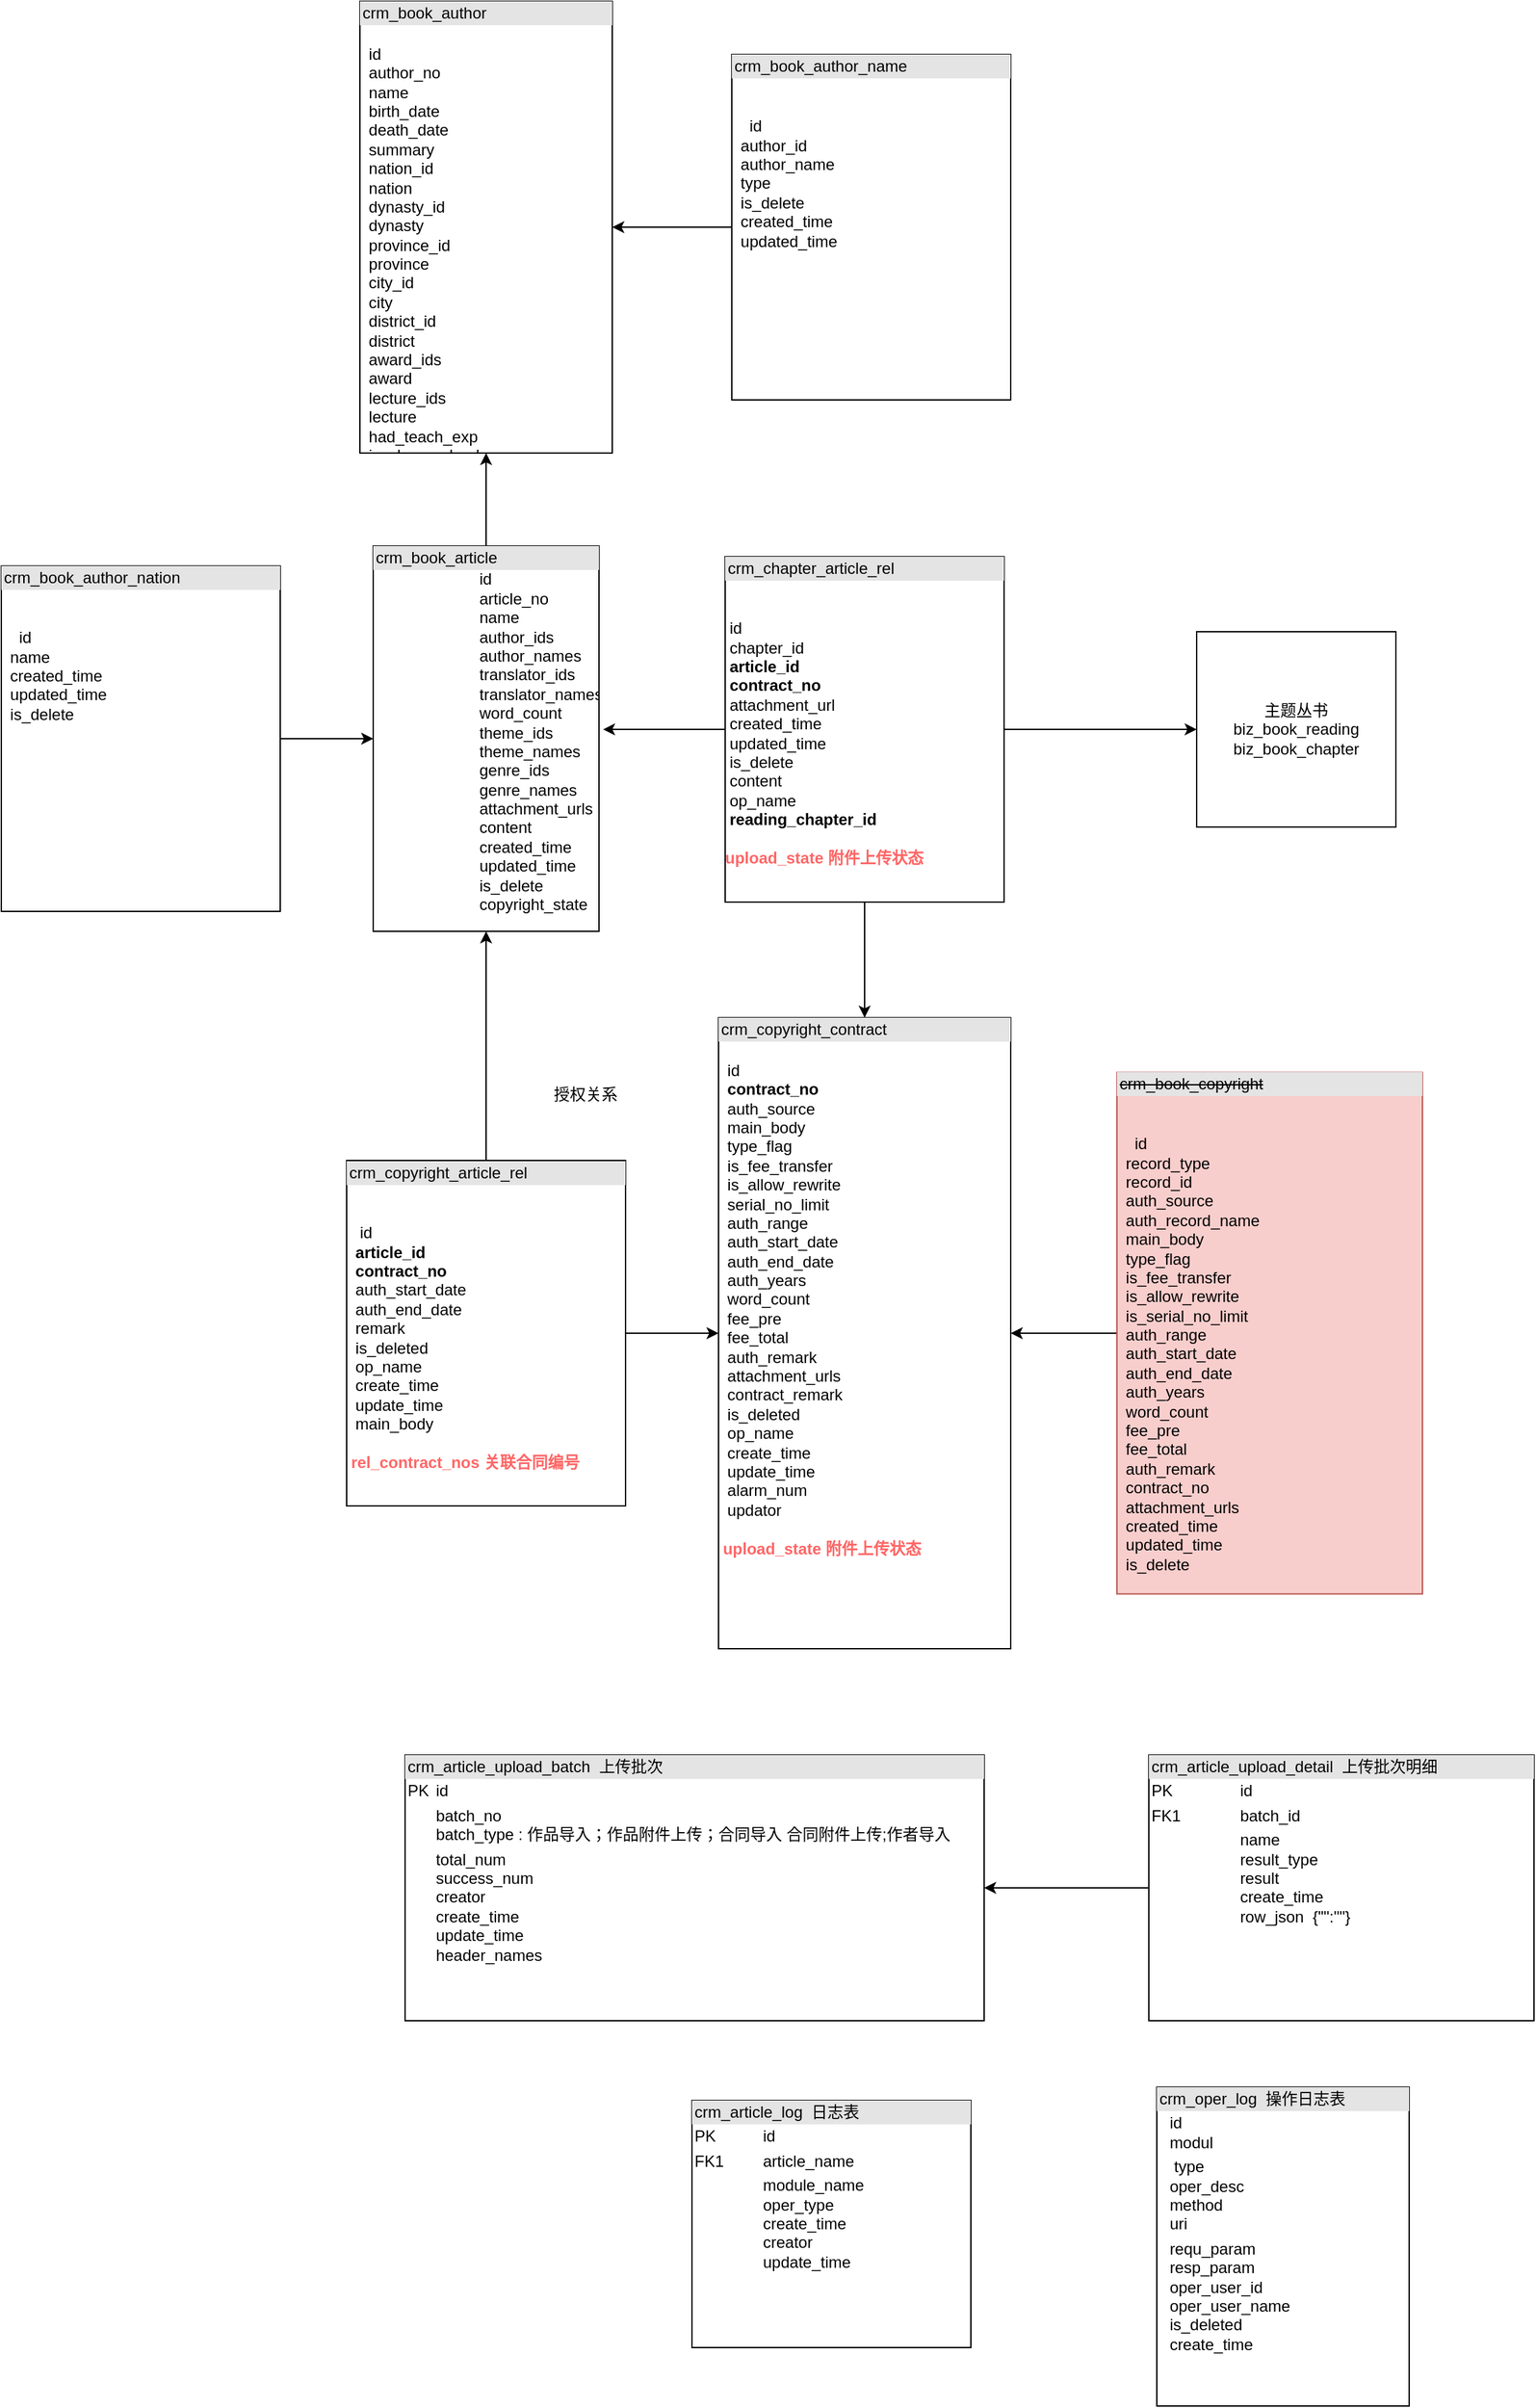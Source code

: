 <mxfile version="21.2.9" type="github">
  <diagram name="第 1 页" id="yB2aKCrz24odWWb_tVtd">
    <mxGraphModel dx="1434" dy="1933" grid="1" gridSize="10" guides="1" tooltips="1" connect="1" arrows="1" fold="1" page="1" pageScale="1" pageWidth="827" pageHeight="1169" math="0" shadow="0">
      <root>
        <mxCell id="0" />
        <mxCell id="1" parent="0" />
        <mxCell id="_Xwa_iLSkTiV_m_WX92b-16" style="edgeStyle=orthogonalEdgeStyle;rounded=0;orthogonalLoop=1;jettySize=auto;html=1;exitX=0.5;exitY=0;exitDx=0;exitDy=0;" parent="1" source="_Xwa_iLSkTiV_m_WX92b-1" target="_Xwa_iLSkTiV_m_WX92b-4" edge="1">
          <mxGeometry relative="1" as="geometry" />
        </mxCell>
        <mxCell id="_Xwa_iLSkTiV_m_WX92b-1" value="&lt;div style=&quot;box-sizing:border-box;width:100%;background:#e4e4e4;padding:2px;&quot;&gt;crm_book_article&lt;/div&gt;&lt;blockquote style=&quot;margin: 0 0 0 40px; border: none; padding: 0px;&quot;&gt;&lt;blockquote style=&quot;margin: 0 0 0 40px; border: none; padding: 0px;&quot;&gt;&lt;div&gt;&lt;span style=&quot;background-color: initial;&quot;&gt;id&lt;/span&gt;&lt;br&gt;&lt;/div&gt;&lt;/blockquote&gt;&lt;blockquote style=&quot;margin: 0 0 0 40px; border: none; padding: 0px;&quot;&gt;&lt;div&gt;article_no&lt;/div&gt;&lt;/blockquote&gt;&lt;blockquote style=&quot;margin: 0 0 0 40px; border: none; padding: 0px;&quot;&gt;&lt;div&gt;name&lt;/div&gt;&lt;/blockquote&gt;&lt;blockquote style=&quot;margin: 0 0 0 40px; border: none; padding: 0px;&quot;&gt;&lt;div&gt;author_ids&lt;/div&gt;&lt;/blockquote&gt;&lt;blockquote style=&quot;margin: 0 0 0 40px; border: none; padding: 0px;&quot;&gt;&lt;div&gt;author_names&lt;/div&gt;&lt;/blockquote&gt;&lt;blockquote style=&quot;margin: 0 0 0 40px; border: none; padding: 0px;&quot;&gt;&lt;div&gt;translator_ids&lt;/div&gt;&lt;/blockquote&gt;&lt;blockquote style=&quot;margin: 0 0 0 40px; border: none; padding: 0px;&quot;&gt;&lt;div&gt;translator_names&lt;/div&gt;&lt;/blockquote&gt;&lt;blockquote style=&quot;margin: 0 0 0 40px; border: none; padding: 0px;&quot;&gt;&lt;div&gt;word_count&lt;/div&gt;&lt;/blockquote&gt;&lt;blockquote style=&quot;margin: 0 0 0 40px; border: none; padding: 0px;&quot;&gt;&lt;div&gt;theme_ids&lt;/div&gt;&lt;/blockquote&gt;&lt;blockquote style=&quot;margin: 0 0 0 40px; border: none; padding: 0px;&quot;&gt;&lt;div&gt;theme_names&lt;/div&gt;&lt;/blockquote&gt;&lt;blockquote style=&quot;margin: 0 0 0 40px; border: none; padding: 0px;&quot;&gt;&lt;div&gt;genre_ids&lt;/div&gt;&lt;/blockquote&gt;&lt;blockquote style=&quot;margin: 0 0 0 40px; border: none; padding: 0px;&quot;&gt;&lt;div&gt;genre_names&lt;/div&gt;&lt;/blockquote&gt;&lt;blockquote style=&quot;margin: 0 0 0 40px; border: none; padding: 0px;&quot;&gt;&lt;div&gt;attachment_urls&lt;/div&gt;&lt;/blockquote&gt;&lt;blockquote style=&quot;margin: 0 0 0 40px; border: none; padding: 0px;&quot;&gt;&lt;div&gt;content&lt;/div&gt;&lt;/blockquote&gt;&lt;blockquote style=&quot;margin: 0 0 0 40px; border: none; padding: 0px;&quot;&gt;&lt;div&gt;created_time&lt;/div&gt;&lt;/blockquote&gt;&lt;blockquote style=&quot;margin: 0 0 0 40px; border: none; padding: 0px;&quot;&gt;&lt;div&gt;updated_time&lt;/div&gt;&lt;/blockquote&gt;&lt;blockquote style=&quot;margin: 0 0 0 40px; border: none; padding: 0px;&quot;&gt;&lt;div&gt;is_delete&lt;/div&gt;&lt;/blockquote&gt;&lt;blockquote style=&quot;margin: 0 0 0 40px; border: none; padding: 0px;&quot;&gt;&lt;div&gt;copyright_state&lt;/div&gt;&lt;/blockquote&gt;&lt;/blockquote&gt;" style="verticalAlign=top;align=left;overflow=fill;html=1;whiteSpace=wrap;rounded=0;" parent="1" vertex="1">
          <mxGeometry x="390" y="190" width="170" height="290" as="geometry" />
        </mxCell>
        <mxCell id="_Xwa_iLSkTiV_m_WX92b-3" style="edgeStyle=orthogonalEdgeStyle;rounded=0;orthogonalLoop=1;jettySize=auto;html=1;exitX=0;exitY=0.5;exitDx=0;exitDy=0;entryX=1.018;entryY=0.476;entryDx=0;entryDy=0;entryPerimeter=0;" parent="1" source="_Xwa_iLSkTiV_m_WX92b-2" target="_Xwa_iLSkTiV_m_WX92b-1" edge="1">
          <mxGeometry relative="1" as="geometry" />
        </mxCell>
        <mxCell id="_Xwa_iLSkTiV_m_WX92b-19" value="" style="edgeStyle=orthogonalEdgeStyle;rounded=0;orthogonalLoop=1;jettySize=auto;html=1;" parent="1" source="_Xwa_iLSkTiV_m_WX92b-2" target="_Xwa_iLSkTiV_m_WX92b-11" edge="1">
          <mxGeometry relative="1" as="geometry" />
        </mxCell>
        <mxCell id="_Xwa_iLSkTiV_m_WX92b-21" style="edgeStyle=orthogonalEdgeStyle;rounded=0;orthogonalLoop=1;jettySize=auto;html=1;exitX=1;exitY=0.5;exitDx=0;exitDy=0;entryX=0;entryY=0.5;entryDx=0;entryDy=0;" parent="1" source="_Xwa_iLSkTiV_m_WX92b-2" target="_Xwa_iLSkTiV_m_WX92b-20" edge="1">
          <mxGeometry relative="1" as="geometry" />
        </mxCell>
        <mxCell id="_Xwa_iLSkTiV_m_WX92b-2" value="&lt;div style=&quot;box-sizing:border-box;width:100%;background:#e4e4e4;padding:2px;&quot;&gt;crm_chapter_article_rel&lt;/div&gt;&lt;br&gt;&lt;br&gt;&lt;div&gt;&lt;div&gt;&amp;nbsp;id&lt;/div&gt;&lt;div&gt;&amp;nbsp;chapter_id&lt;/div&gt;&lt;div&gt;&amp;nbsp;&lt;b&gt;article_id&lt;/b&gt;&lt;/div&gt;&lt;div&gt;&amp;nbsp;&lt;b&gt;contract_no&lt;/b&gt;&lt;/div&gt;&lt;div&gt;&amp;nbsp;attachment_url&lt;/div&gt;&lt;div&gt;&amp;nbsp;created_time&lt;/div&gt;&lt;div&gt;&amp;nbsp;updated_time&lt;/div&gt;&lt;div&gt;&amp;nbsp;is_delete&lt;/div&gt;&lt;div&gt;&amp;nbsp;content&lt;/div&gt;&lt;div&gt;&amp;nbsp;op_name&lt;/div&gt;&lt;div&gt;&amp;nbsp;&lt;b&gt;reading_chapter_id&lt;/b&gt;&lt;/div&gt;&lt;/div&gt;&lt;div&gt;&lt;b&gt;&lt;br&gt;&lt;/b&gt;&lt;/div&gt;&lt;div&gt;&lt;b style=&quot;border-color: var(--border-color);&quot;&gt;&lt;font style=&quot;border-color: var(--border-color);&quot; color=&quot;#ff6666&quot;&gt;upload_state 附件上传状态&amp;nbsp;&lt;/font&gt;&lt;/b&gt;&lt;b&gt;&lt;br&gt;&lt;/b&gt;&lt;/div&gt;" style="verticalAlign=top;align=left;overflow=fill;html=1;whiteSpace=wrap;rounded=0;" parent="1" vertex="1">
          <mxGeometry x="655" y="198" width="210" height="260" as="geometry" />
        </mxCell>
        <mxCell id="_Xwa_iLSkTiV_m_WX92b-4" value="&lt;div style=&quot;box-sizing:border-box;width:100%;background:#e4e4e4;padding:2px;&quot;&gt;crm_book_author&lt;/div&gt;&lt;br&gt;&lt;div&gt;&amp;nbsp; id&lt;/div&gt;&lt;div&gt;&amp;nbsp; author_no&lt;/div&gt;&lt;div&gt;&amp;nbsp; name&lt;/div&gt;&lt;div&gt;&amp;nbsp; birth_date&lt;/div&gt;&lt;div&gt;&amp;nbsp; death_date&lt;/div&gt;&lt;div&gt;&amp;nbsp; summary&lt;/div&gt;&lt;div&gt;&amp;nbsp; nation_id&lt;/div&gt;&lt;div&gt;&amp;nbsp; nation&lt;/div&gt;&lt;div&gt;&amp;nbsp; dynasty_id&lt;/div&gt;&lt;div&gt;&amp;nbsp; dynasty&lt;/div&gt;&lt;div&gt;&amp;nbsp; province_id&lt;/div&gt;&lt;div&gt;&amp;nbsp; province&lt;/div&gt;&lt;div&gt;&amp;nbsp; city_id&lt;/div&gt;&lt;div&gt;&amp;nbsp; city&lt;/div&gt;&lt;div&gt;&amp;nbsp; district_id&lt;/div&gt;&lt;div&gt;&amp;nbsp; district&lt;/div&gt;&lt;div&gt;&amp;nbsp; award_ids&lt;/div&gt;&lt;div&gt;&amp;nbsp; award&lt;/div&gt;&lt;div&gt;&amp;nbsp; lecture_ids&lt;/div&gt;&lt;div&gt;&amp;nbsp; lecture&lt;/div&gt;&lt;div&gt;&amp;nbsp; had_teach_exp&lt;/div&gt;&lt;div&gt;&amp;nbsp; is_choose_book&lt;/div&gt;&lt;div&gt;&amp;nbsp; cooperation_type&lt;/div&gt;&lt;div&gt;&amp;nbsp; cooperation&lt;/div&gt;&lt;div&gt;&amp;nbsp; contact_man&lt;/div&gt;&lt;div&gt;&amp;nbsp; contact_relation&lt;/div&gt;&lt;div&gt;&amp;nbsp; contact_tel&lt;/div&gt;&lt;div&gt;&amp;nbsp; contact_wechat&lt;/div&gt;&lt;div&gt;&amp;nbsp; contact_email&lt;/div&gt;&lt;div&gt;&amp;nbsp; contact_address&lt;/div&gt;&lt;div&gt;&amp;nbsp; auth_speed_times&lt;/div&gt;&lt;div&gt;&amp;nbsp; series_fee_pre&lt;/div&gt;&lt;div&gt;&amp;nbsp; magazine_fee_pre&lt;/div&gt;&lt;div&gt;&amp;nbsp; live_fee_pre&lt;/div&gt;&lt;div&gt;&amp;nbsp; recorded_fee_pre&lt;/div&gt;&lt;div&gt;&amp;nbsp; outline_fee_pre&lt;/div&gt;&lt;div&gt;&amp;nbsp; opening_bank&lt;/div&gt;&lt;div&gt;&amp;nbsp; account_name&lt;/div&gt;&lt;div&gt;&amp;nbsp; bank_account&lt;/div&gt;&lt;div&gt;&amp;nbsp; bank_branch_no&lt;/div&gt;&lt;div&gt;&amp;nbsp; created_time&lt;/div&gt;&lt;div&gt;&amp;nbsp; updated_time&lt;/div&gt;&lt;div&gt;&amp;nbsp; is_delete&lt;/div&gt;&lt;div&gt;&lt;div&gt;&amp;nbsp;&amp;nbsp;&lt;/div&gt;&lt;/div&gt;" style="verticalAlign=top;align=left;overflow=fill;html=1;whiteSpace=wrap;rounded=0;" parent="1" vertex="1">
          <mxGeometry x="380" y="-220" width="190" height="340" as="geometry" />
        </mxCell>
        <mxCell id="_Xwa_iLSkTiV_m_WX92b-17" value="" style="edgeStyle=orthogonalEdgeStyle;rounded=0;orthogonalLoop=1;jettySize=auto;html=1;" parent="1" source="_Xwa_iLSkTiV_m_WX92b-6" target="_Xwa_iLSkTiV_m_WX92b-4" edge="1">
          <mxGeometry relative="1" as="geometry" />
        </mxCell>
        <mxCell id="_Xwa_iLSkTiV_m_WX92b-6" value="&lt;div style=&quot;box-sizing:border-box;width:100%;background:#e4e4e4;padding:2px;&quot;&gt;crm_book_author_name&lt;/div&gt;&lt;br&gt;&lt;br&gt;&lt;div&gt;&lt;div&gt;&amp;nbsp;&amp;nbsp;&amp;nbsp; id&lt;/div&gt;&lt;div&gt;&amp;nbsp; author_id&lt;/div&gt;&lt;div&gt;&amp;nbsp; author_name&lt;/div&gt;&lt;div&gt;&amp;nbsp; type&lt;/div&gt;&lt;div&gt;&amp;nbsp; is_delete&lt;/div&gt;&lt;div&gt;&amp;nbsp; created_time&lt;/div&gt;&lt;div&gt;&amp;nbsp; updated_time&lt;/div&gt;&lt;/div&gt;" style="verticalAlign=top;align=left;overflow=fill;html=1;whiteSpace=wrap;rounded=0;" parent="1" vertex="1">
          <mxGeometry x="660" y="-180" width="210" height="260" as="geometry" />
        </mxCell>
        <mxCell id="_Xwa_iLSkTiV_m_WX92b-18" value="" style="edgeStyle=orthogonalEdgeStyle;rounded=0;orthogonalLoop=1;jettySize=auto;html=1;" parent="1" source="_Xwa_iLSkTiV_m_WX92b-7" target="_Xwa_iLSkTiV_m_WX92b-1" edge="1">
          <mxGeometry relative="1" as="geometry" />
        </mxCell>
        <mxCell id="_Xwa_iLSkTiV_m_WX92b-7" value="&lt;div style=&quot;box-sizing:border-box;width:100%;background:#e4e4e4;padding:2px;&quot;&gt;crm_book_author_nation&lt;/div&gt;&lt;br&gt;&lt;br&gt;&lt;div&gt;&lt;div&gt;&amp;nbsp;&amp;nbsp;&amp;nbsp; id&lt;/div&gt;&lt;div&gt;&amp;nbsp; name&lt;/div&gt;&lt;div&gt;&amp;nbsp; created_time&lt;/div&gt;&lt;div&gt;&amp;nbsp; updated_time&lt;/div&gt;&lt;div&gt;&amp;nbsp; is_delete&lt;/div&gt;&lt;/div&gt;" style="verticalAlign=top;align=left;overflow=fill;html=1;whiteSpace=wrap;rounded=0;" parent="1" vertex="1">
          <mxGeometry x="110" y="205" width="210" height="260" as="geometry" />
        </mxCell>
        <mxCell id="_Xwa_iLSkTiV_m_WX92b-12" value="" style="edgeStyle=orthogonalEdgeStyle;rounded=0;orthogonalLoop=1;jettySize=auto;html=1;" parent="1" source="_Xwa_iLSkTiV_m_WX92b-9" target="_Xwa_iLSkTiV_m_WX92b-11" edge="1">
          <mxGeometry relative="1" as="geometry" />
        </mxCell>
        <mxCell id="_Xwa_iLSkTiV_m_WX92b-9" value="&lt;div style=&quot;box-sizing:border-box;width:100%;background:#e4e4e4;padding:2px;&quot;&gt;&lt;strike&gt;crm_book_copyright&lt;/strike&gt;&lt;/div&gt;&lt;br&gt;&lt;br&gt;&lt;div&gt;&lt;div&gt;&amp;nbsp;&amp;nbsp;&amp;nbsp; id&lt;/div&gt;&lt;div&gt;&amp;nbsp; record_type&lt;/div&gt;&lt;div&gt;&amp;nbsp; record_id&lt;/div&gt;&lt;div&gt;&amp;nbsp; auth_source&lt;/div&gt;&lt;div&gt;&amp;nbsp; auth_record_name&lt;/div&gt;&lt;div&gt;&amp;nbsp; main_body&lt;/div&gt;&lt;div&gt;&amp;nbsp; type_flag&lt;/div&gt;&lt;div&gt;&amp;nbsp; is_fee_transfer&lt;/div&gt;&lt;div&gt;&amp;nbsp; is_allow_rewrite&lt;/div&gt;&lt;div&gt;&amp;nbsp; is_serial_no_limit&lt;/div&gt;&lt;div&gt;&amp;nbsp; auth_range&lt;/div&gt;&lt;div&gt;&amp;nbsp; auth_start_date&lt;/div&gt;&lt;div&gt;&amp;nbsp; auth_end_date&lt;/div&gt;&lt;div&gt;&amp;nbsp; auth_years&lt;/div&gt;&lt;div&gt;&amp;nbsp; word_count&lt;/div&gt;&lt;div&gt;&amp;nbsp; fee_pre&lt;/div&gt;&lt;div&gt;&amp;nbsp; fee_total&lt;/div&gt;&lt;div&gt;&amp;nbsp; auth_remark&lt;/div&gt;&lt;div&gt;&amp;nbsp; contract_no&lt;/div&gt;&lt;div&gt;&amp;nbsp; attachment_urls&lt;/div&gt;&lt;div&gt;&amp;nbsp; created_time&lt;/div&gt;&lt;div&gt;&amp;nbsp; updated_time&lt;/div&gt;&lt;div&gt;&amp;nbsp; is_delete&lt;/div&gt;&lt;/div&gt;" style="verticalAlign=top;align=left;overflow=fill;html=1;whiteSpace=wrap;fillColor=#f8cecc;strokeColor=#b85450;rounded=0;" parent="1" vertex="1">
          <mxGeometry x="950" y="586.25" width="230" height="392.5" as="geometry" />
        </mxCell>
        <mxCell id="_Xwa_iLSkTiV_m_WX92b-11" value="&lt;div style=&quot;box-sizing:border-box;width:100%;background:#e4e4e4;padding:2px;&quot;&gt;crm_copyright_contract&lt;/div&gt;&lt;br&gt;&lt;div&gt;&amp;nbsp; id&lt;/div&gt;&lt;div&gt;&amp;nbsp; &lt;b&gt;contract_no&lt;/b&gt;&lt;/div&gt;&lt;div&gt;&amp;nbsp; auth_source&lt;/div&gt;&lt;div&gt;&amp;nbsp; main_body&lt;/div&gt;&lt;div&gt;&amp;nbsp; type_flag&lt;/div&gt;&lt;div&gt;&amp;nbsp; is_fee_transfer&lt;/div&gt;&lt;div&gt;&amp;nbsp; is_allow_rewrite&lt;/div&gt;&lt;div&gt;&amp;nbsp; serial_no_limit&lt;/div&gt;&lt;div&gt;&amp;nbsp; auth_range&lt;/div&gt;&lt;div&gt;&amp;nbsp; auth_start_date&lt;/div&gt;&lt;div&gt;&amp;nbsp; auth_end_date&lt;/div&gt;&lt;div&gt;&amp;nbsp; auth_years&lt;/div&gt;&lt;div&gt;&amp;nbsp; word_count&lt;/div&gt;&lt;div&gt;&amp;nbsp; fee_pre&lt;/div&gt;&lt;div&gt;&amp;nbsp; fee_total&lt;/div&gt;&lt;div&gt;&amp;nbsp; auth_remark&lt;/div&gt;&lt;div&gt;&amp;nbsp; attachment_urls&lt;/div&gt;&lt;div&gt;&amp;nbsp; contract_remark&lt;/div&gt;&lt;div&gt;&amp;nbsp; is_deleted&lt;/div&gt;&lt;div&gt;&amp;nbsp; op_name&lt;/div&gt;&lt;div&gt;&amp;nbsp; create_time&lt;/div&gt;&lt;div&gt;&amp;nbsp; update_time&lt;/div&gt;&lt;div&gt;&amp;nbsp; alarm_num&lt;/div&gt;&lt;div&gt;&amp;nbsp; updator&lt;/div&gt;&lt;div&gt;&amp;nbsp;&lt;/div&gt;&lt;div&gt;&lt;b&gt;&lt;font color=&quot;#ff6666&quot;&gt;&amp;nbsp;upload_state 附件上传状态&amp;nbsp; &amp;nbsp; &amp;nbsp; &amp;nbsp; &amp;nbsp; &amp;nbsp; &amp;nbsp; &amp;nbsp; &amp;nbsp; &amp;nbsp; &amp;nbsp; &amp;nbsp;&lt;/font&gt;&lt;/b&gt;&lt;/div&gt;" style="verticalAlign=top;align=left;overflow=fill;html=1;whiteSpace=wrap;rounded=0;" parent="1" vertex="1">
          <mxGeometry x="650" y="545" width="220" height="475" as="geometry" />
        </mxCell>
        <mxCell id="_Xwa_iLSkTiV_m_WX92b-15" style="edgeStyle=orthogonalEdgeStyle;rounded=0;orthogonalLoop=1;jettySize=auto;html=1;entryX=0.5;entryY=1;entryDx=0;entryDy=0;" parent="1" source="_Xwa_iLSkTiV_m_WX92b-13" target="_Xwa_iLSkTiV_m_WX92b-1" edge="1">
          <mxGeometry relative="1" as="geometry" />
        </mxCell>
        <mxCell id="_Xwa_iLSkTiV_m_WX92b-22" value="" style="edgeStyle=orthogonalEdgeStyle;rounded=0;orthogonalLoop=1;jettySize=auto;html=1;" parent="1" source="_Xwa_iLSkTiV_m_WX92b-13" target="_Xwa_iLSkTiV_m_WX92b-11" edge="1">
          <mxGeometry relative="1" as="geometry" />
        </mxCell>
        <mxCell id="_Xwa_iLSkTiV_m_WX92b-13" value="&lt;div style=&quot;box-sizing:border-box;width:100%;background:#e4e4e4;padding:2px;&quot;&gt;crm_copyright_article_rel&lt;/div&gt;&lt;br&gt;&lt;br&gt;&lt;div&gt;&lt;div&gt;&amp;nbsp; &amp;nbsp;id&lt;/div&gt;&lt;div&gt;&amp;nbsp; &lt;b&gt;article_id&lt;/b&gt;&lt;/div&gt;&lt;div&gt;&amp;nbsp; &lt;b&gt;contract_no&lt;/b&gt;&lt;/div&gt;&lt;div&gt;&amp;nbsp; auth_start_date&lt;/div&gt;&lt;div&gt;&amp;nbsp; auth_end_date&lt;/div&gt;&lt;div&gt;&amp;nbsp; remark&lt;/div&gt;&lt;div&gt;&amp;nbsp; is_deleted&lt;/div&gt;&lt;div&gt;&amp;nbsp; op_name&lt;/div&gt;&lt;div&gt;&amp;nbsp; create_time&lt;/div&gt;&lt;div&gt;&amp;nbsp; update_time&lt;/div&gt;&lt;div&gt;&amp;nbsp; main_body&lt;/div&gt;&lt;/div&gt;&lt;div&gt;&lt;br&gt;&lt;/div&gt;&lt;div&gt;&amp;nbsp;&lt;b style=&quot;border-color: var(--border-color);&quot;&gt;&lt;font style=&quot;border-color: var(--border-color);&quot; color=&quot;#ff6666&quot;&gt;rel_contract_nos 关联合同编号&lt;/font&gt;&lt;/b&gt;&lt;br&gt;&lt;/div&gt;" style="verticalAlign=top;align=left;overflow=fill;html=1;whiteSpace=wrap;rounded=0;" parent="1" vertex="1">
          <mxGeometry x="370" y="652.5" width="210" height="260" as="geometry" />
        </mxCell>
        <mxCell id="_Xwa_iLSkTiV_m_WX92b-20" value="主题丛书&lt;br&gt;biz_book_reading&lt;br&gt;biz_book_chapter" style="html=1;whiteSpace=wrap;rounded=0;" parent="1" vertex="1">
          <mxGeometry x="1010" y="254.5" width="150" height="147" as="geometry" />
        </mxCell>
        <mxCell id="_Xwa_iLSkTiV_m_WX92b-23" value="授权关系" style="text;html=1;strokeColor=none;fillColor=none;align=center;verticalAlign=middle;whiteSpace=wrap;rounded=0;" parent="1" vertex="1">
          <mxGeometry x="520" y="587.5" width="60" height="30" as="geometry" />
        </mxCell>
        <mxCell id="_Xwa_iLSkTiV_m_WX92b-24" value="&lt;div style=&quot;box-sizing:border-box;width:100%;background:#e4e4e4;padding:2px;&quot;&gt;crm_article_log&amp;nbsp; 日志表&lt;/div&gt;&lt;table style=&quot;width:100%;font-size:1em;&quot; cellpadding=&quot;2&quot; cellspacing=&quot;0&quot;&gt;&lt;tbody&gt;&lt;tr&gt;&lt;td&gt;PK&lt;/td&gt;&lt;td&gt;id&lt;/td&gt;&lt;/tr&gt;&lt;tr&gt;&lt;td&gt;FK1&lt;span style=&quot;&quot;&gt;	&lt;/span&gt;&lt;/td&gt;&lt;td&gt;article_name&lt;br&gt;&lt;/td&gt;&lt;/tr&gt;&lt;tr&gt;&lt;td&gt;&lt;/td&gt;&lt;td&gt;module_name&lt;br&gt;oper_type&lt;br&gt;create_time&lt;br&gt;creator&lt;br&gt;update_time&lt;/td&gt;&lt;/tr&gt;&lt;/tbody&gt;&lt;/table&gt;" style="verticalAlign=top;align=left;overflow=fill;html=1;whiteSpace=wrap;" parent="1" vertex="1">
          <mxGeometry x="630" y="1360" width="210" height="186" as="geometry" />
        </mxCell>
        <mxCell id="5m5PR1stODucgg_RJtpl-1" value="&lt;div style=&quot;box-sizing:border-box;width:100%;background:#e4e4e4;padding:2px;&quot;&gt;crm_article_upload_batch&amp;nbsp; 上传批次&lt;/div&gt;&lt;table style=&quot;width:100%;font-size:1em;&quot; cellpadding=&quot;2&quot; cellspacing=&quot;0&quot;&gt;&lt;tbody&gt;&lt;tr&gt;&lt;td&gt;PK&lt;/td&gt;&lt;td&gt;id&lt;/td&gt;&lt;/tr&gt;&lt;tr&gt;&lt;td&gt;&lt;br&gt;&lt;/td&gt;&lt;td&gt;batch_no&lt;br&gt;batch_type : 作品导入；作品附件上传；合同导入 合同附件上传;作者导入&lt;/td&gt;&lt;/tr&gt;&lt;tr&gt;&lt;td&gt;&lt;/td&gt;&lt;td&gt;total_num&lt;br&gt;success_num&lt;br&gt;creator&lt;br&gt;create_time&lt;br&gt;update_time&lt;br&gt;header_names&lt;br&gt;&lt;br&gt;&lt;/td&gt;&lt;/tr&gt;&lt;/tbody&gt;&lt;/table&gt;" style="verticalAlign=top;align=left;overflow=fill;html=1;whiteSpace=wrap;" vertex="1" parent="1">
          <mxGeometry x="414" y="1100" width="436" height="200" as="geometry" />
        </mxCell>
        <mxCell id="5m5PR1stODucgg_RJtpl-4" style="edgeStyle=orthogonalEdgeStyle;rounded=0;orthogonalLoop=1;jettySize=auto;html=1;exitX=0;exitY=0.5;exitDx=0;exitDy=0;entryX=1;entryY=0.5;entryDx=0;entryDy=0;" edge="1" parent="1" source="5m5PR1stODucgg_RJtpl-2" target="5m5PR1stODucgg_RJtpl-1">
          <mxGeometry relative="1" as="geometry" />
        </mxCell>
        <mxCell id="5m5PR1stODucgg_RJtpl-2" value="&lt;div style=&quot;box-sizing:border-box;width:100%;background:#e4e4e4;padding:2px;&quot;&gt;crm_article_upload_detail&amp;nbsp; 上传批次明细&lt;/div&gt;&lt;table style=&quot;width:100%;font-size:1em;&quot; cellpadding=&quot;2&quot; cellspacing=&quot;0&quot;&gt;&lt;tbody&gt;&lt;tr&gt;&lt;td&gt;PK&lt;/td&gt;&lt;td&gt;id&lt;/td&gt;&lt;/tr&gt;&lt;tr&gt;&lt;td&gt;FK1&lt;/td&gt;&lt;td&gt;batch_id&lt;/td&gt;&lt;/tr&gt;&lt;tr&gt;&lt;td&gt;&lt;/td&gt;&lt;td&gt;name&lt;br&gt;result_type&lt;br&gt;result&lt;br&gt;create_time&lt;br&gt;row_json&lt;span style=&quot;white-space: pre;&quot;&gt;	&lt;/span&gt;&lt;span style=&quot;white-space: pre;&quot;&gt;	&lt;/span&gt;{&quot;&quot;:&quot;&quot;}&lt;/td&gt;&lt;/tr&gt;&lt;/tbody&gt;&lt;/table&gt;" style="verticalAlign=top;align=left;overflow=fill;html=1;whiteSpace=wrap;" vertex="1" parent="1">
          <mxGeometry x="974" y="1100" width="290" height="200" as="geometry" />
        </mxCell>
        <mxCell id="5m5PR1stODucgg_RJtpl-6" value="&lt;div style=&quot;box-sizing:border-box;width:100%;background:#e4e4e4;padding:2px;&quot;&gt;crm_oper_log&amp;nbsp; 操作日志表&lt;/div&gt;&lt;table style=&quot;width:100%;font-size:1em;&quot; cellpadding=&quot;2&quot; cellspacing=&quot;0&quot;&gt;&lt;tbody&gt;&lt;tr&gt;&lt;td&gt;&lt;/td&gt;&lt;td&gt;id&lt;br&gt;modul&lt;/td&gt;&lt;/tr&gt;&lt;tr&gt;&lt;td&gt;&lt;br&gt;&lt;/td&gt;&lt;td&gt;&amp;nbsp;type&lt;br&gt;oper_desc&lt;br&gt;method&lt;br&gt;uri&lt;br&gt;&lt;/td&gt;&lt;/tr&gt;&lt;tr&gt;&lt;td&gt;&lt;/td&gt;&lt;td&gt;requ_param&lt;br&gt;resp_param&lt;br&gt;oper_user_id&lt;br&gt;oper_user_name&lt;br&gt;is_deleted&lt;br&gt;create_time&lt;br&gt;&lt;/td&gt;&lt;/tr&gt;&lt;/tbody&gt;&lt;/table&gt;" style="verticalAlign=top;align=left;overflow=fill;html=1;whiteSpace=wrap;" vertex="1" parent="1">
          <mxGeometry x="980" y="1350" width="190" height="240" as="geometry" />
        </mxCell>
      </root>
    </mxGraphModel>
  </diagram>
</mxfile>
